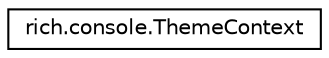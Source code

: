 digraph "Graphical Class Hierarchy"
{
 // LATEX_PDF_SIZE
  edge [fontname="Helvetica",fontsize="10",labelfontname="Helvetica",labelfontsize="10"];
  node [fontname="Helvetica",fontsize="10",shape=record];
  rankdir="LR";
  Node0 [label="rich.console.ThemeContext",height=0.2,width=0.4,color="black", fillcolor="white", style="filled",URL="$classrich_1_1console_1_1ThemeContext.html",tooltip=" "];
}
